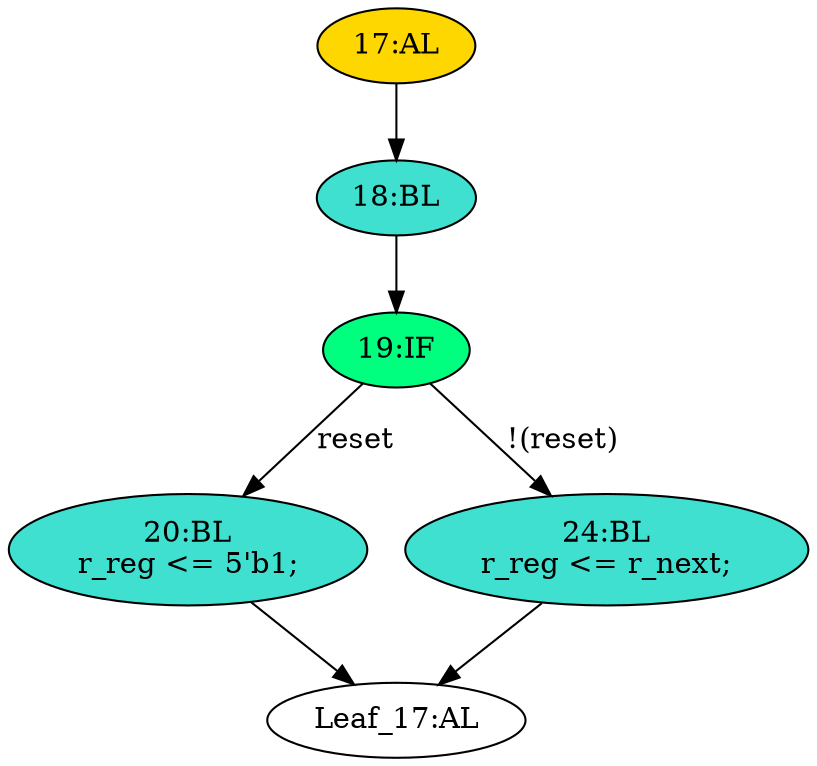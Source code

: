 strict digraph "" {
	node [label="\N"];
	"17:AL"	[ast="<pyverilog.vparser.ast.Always object at 0x7fc0587ee1d0>",
		clk_sens=True,
		fillcolor=gold,
		label="17:AL",
		sens="['clk']",
		statements="[]",
		style=filled,
		typ=Always,
		use_var="['reset', 'r_next']"];
	"18:BL"	[ast="<pyverilog.vparser.ast.Block object at 0x7fc0587ee2d0>",
		fillcolor=turquoise,
		label="18:BL",
		statements="[]",
		style=filled,
		typ=Block];
	"17:AL" -> "18:BL"	[cond="[]",
		lineno=None];
	"20:BL"	[ast="<pyverilog.vparser.ast.Block object at 0x7fc0587ee590>",
		fillcolor=turquoise,
		label="20:BL
r_reg <= 5'b1;",
		statements="[<pyverilog.vparser.ast.NonblockingSubstitution object at 0x7fc0587ee5d0>]",
		style=filled,
		typ=Block];
	"Leaf_17:AL"	[def_var="['r_reg']",
		label="Leaf_17:AL"];
	"20:BL" -> "Leaf_17:AL"	[cond="[]",
		lineno=None];
	"24:BL"	[ast="<pyverilog.vparser.ast.Block object at 0x7fc0587ee390>",
		fillcolor=turquoise,
		label="24:BL
r_reg <= r_next;",
		statements="[<pyverilog.vparser.ast.NonblockingSubstitution object at 0x7fc0587ee3d0>]",
		style=filled,
		typ=Block];
	"24:BL" -> "Leaf_17:AL"	[cond="[]",
		lineno=None];
	"19:IF"	[ast="<pyverilog.vparser.ast.IfStatement object at 0x7fc0587ee310>",
		fillcolor=springgreen,
		label="19:IF",
		statements="[]",
		style=filled,
		typ=IfStatement];
	"19:IF" -> "20:BL"	[cond="['reset']",
		label=reset,
		lineno=19];
	"19:IF" -> "24:BL"	[cond="['reset']",
		label="!(reset)",
		lineno=19];
	"18:BL" -> "19:IF"	[cond="[]",
		lineno=None];
}

